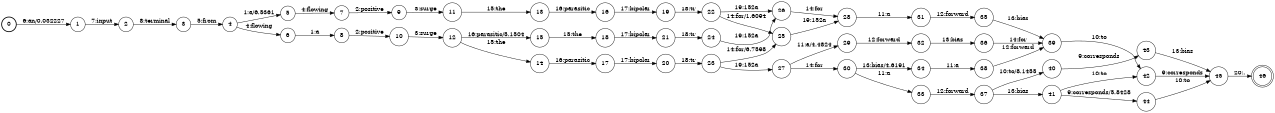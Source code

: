digraph FST {
rankdir = LR;
size = "8.5,11";
label = "";
center = 1;
orientation = Portrait;
ranksep = "0.4";
nodesep = "0.25";
0 [label = "0", shape = circle, style = bold, fontsize = 14]
	0 -> 1 [label = "6:an/0.032227", fontsize = 14];
1 [label = "1", shape = circle, style = solid, fontsize = 14]
	1 -> 2 [label = "7:input", fontsize = 14];
2 [label = "2", shape = circle, style = solid, fontsize = 14]
	2 -> 3 [label = "8:terminal", fontsize = 14];
3 [label = "3", shape = circle, style = solid, fontsize = 14]
	3 -> 4 [label = "5:from", fontsize = 14];
4 [label = "4", shape = circle, style = solid, fontsize = 14]
	4 -> 5 [label = "1:a/6.5361", fontsize = 14];
	4 -> 6 [label = "4:flowing", fontsize = 14];
5 [label = "5", shape = circle, style = solid, fontsize = 14]
	5 -> 7 [label = "4:flowing", fontsize = 14];
6 [label = "6", shape = circle, style = solid, fontsize = 14]
	6 -> 8 [label = "1:a", fontsize = 14];
7 [label = "7", shape = circle, style = solid, fontsize = 14]
	7 -> 9 [label = "2:positive", fontsize = 14];
8 [label = "8", shape = circle, style = solid, fontsize = 14]
	8 -> 10 [label = "2:positive", fontsize = 14];
9 [label = "9", shape = circle, style = solid, fontsize = 14]
	9 -> 11 [label = "3:surge", fontsize = 14];
10 [label = "10", shape = circle, style = solid, fontsize = 14]
	10 -> 12 [label = "3:surge", fontsize = 14];
11 [label = "11", shape = circle, style = solid, fontsize = 14]
	11 -> 13 [label = "15:the", fontsize = 14];
12 [label = "12", shape = circle, style = solid, fontsize = 14]
	12 -> 14 [label = "15:the", fontsize = 14];
	12 -> 15 [label = "16:parasitic/5.1504", fontsize = 14];
13 [label = "13", shape = circle, style = solid, fontsize = 14]
	13 -> 16 [label = "16:parasitic", fontsize = 14];
14 [label = "14", shape = circle, style = solid, fontsize = 14]
	14 -> 17 [label = "16:parasitic", fontsize = 14];
15 [label = "15", shape = circle, style = solid, fontsize = 14]
	15 -> 18 [label = "15:the", fontsize = 14];
16 [label = "16", shape = circle, style = solid, fontsize = 14]
	16 -> 19 [label = "17:bipolar", fontsize = 14];
17 [label = "17", shape = circle, style = solid, fontsize = 14]
	17 -> 20 [label = "17:bipolar", fontsize = 14];
18 [label = "18", shape = circle, style = solid, fontsize = 14]
	18 -> 21 [label = "17:bipolar", fontsize = 14];
19 [label = "19", shape = circle, style = solid, fontsize = 14]
	19 -> 22 [label = "18:tr", fontsize = 14];
20 [label = "20", shape = circle, style = solid, fontsize = 14]
	20 -> 23 [label = "18:tr", fontsize = 14];
21 [label = "21", shape = circle, style = solid, fontsize = 14]
	21 -> 24 [label = "18:tr", fontsize = 14];
22 [label = "22", shape = circle, style = solid, fontsize = 14]
	22 -> 25 [label = "14:for/1.6094", fontsize = 14];
	22 -> 26 [label = "19:152a", fontsize = 14];
23 [label = "23", shape = circle, style = solid, fontsize = 14]
	23 -> 25 [label = "14:for/6.7598", fontsize = 14];
	23 -> 27 [label = "19:152a", fontsize = 14];
24 [label = "24", shape = circle, style = solid, fontsize = 14]
	24 -> 26 [label = "19:152a", fontsize = 14];
25 [label = "25", shape = circle, style = solid, fontsize = 14]
	25 -> 28 [label = "19:152a", fontsize = 14];
26 [label = "26", shape = circle, style = solid, fontsize = 14]
	26 -> 28 [label = "14:for", fontsize = 14];
27 [label = "27", shape = circle, style = solid, fontsize = 14]
	27 -> 29 [label = "11:a/4.4824", fontsize = 14];
	27 -> 30 [label = "14:for", fontsize = 14];
28 [label = "28", shape = circle, style = solid, fontsize = 14]
	28 -> 31 [label = "11:a", fontsize = 14];
29 [label = "29", shape = circle, style = solid, fontsize = 14]
	29 -> 32 [label = "12:forward", fontsize = 14];
30 [label = "30", shape = circle, style = solid, fontsize = 14]
	30 -> 33 [label = "11:a", fontsize = 14];
	30 -> 34 [label = "13:bias/4.6191", fontsize = 14];
31 [label = "31", shape = circle, style = solid, fontsize = 14]
	31 -> 35 [label = "12:forward", fontsize = 14];
32 [label = "32", shape = circle, style = solid, fontsize = 14]
	32 -> 36 [label = "13:bias", fontsize = 14];
33 [label = "33", shape = circle, style = solid, fontsize = 14]
	33 -> 37 [label = "12:forward", fontsize = 14];
34 [label = "34", shape = circle, style = solid, fontsize = 14]
	34 -> 38 [label = "11:a", fontsize = 14];
35 [label = "35", shape = circle, style = solid, fontsize = 14]
	35 -> 39 [label = "13:bias", fontsize = 14];
36 [label = "36", shape = circle, style = solid, fontsize = 14]
	36 -> 39 [label = "14:for", fontsize = 14];
37 [label = "37", shape = circle, style = solid, fontsize = 14]
	37 -> 40 [label = "10:to/8.1455", fontsize = 14];
	37 -> 41 [label = "13:bias", fontsize = 14];
38 [label = "38", shape = circle, style = solid, fontsize = 14]
	38 -> 39 [label = "12:forward", fontsize = 14];
39 [label = "39", shape = circle, style = solid, fontsize = 14]
	39 -> 42 [label = "10:to", fontsize = 14];
40 [label = "40", shape = circle, style = solid, fontsize = 14]
	40 -> 43 [label = "9:corresponds", fontsize = 14];
41 [label = "41", shape = circle, style = solid, fontsize = 14]
	41 -> 44 [label = "9:corresponds/5.8428", fontsize = 14];
	41 -> 42 [label = "10:to", fontsize = 14];
42 [label = "42", shape = circle, style = solid, fontsize = 14]
	42 -> 45 [label = "9:corresponds", fontsize = 14];
43 [label = "43", shape = circle, style = solid, fontsize = 14]
	43 -> 45 [label = "13:bias", fontsize = 14];
44 [label = "44", shape = circle, style = solid, fontsize = 14]
	44 -> 45 [label = "10:to", fontsize = 14];
45 [label = "45", shape = circle, style = solid, fontsize = 14]
	45 -> 46 [label = "20:.", fontsize = 14];
46 [label = "46", shape = doublecircle, style = solid, fontsize = 14]
}
